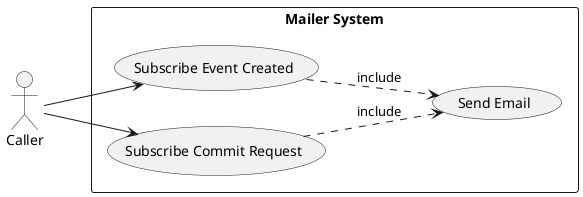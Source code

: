 @startuml MailerSubSystem

left to right direction

skinparam Monochrome true
skinparam Shadowing false
skinparam packageStyle rectangle

actor Caller

rectangle "Mailer System" {
    Caller --> (Subscribe Event Created)
    Caller --> (Subscribe Commit Request)
    (Subscribe Event Created) ..> (Send Email) : include
    (Subscribe Commit Request) ..> (Send Email) : include
}

@enduml
